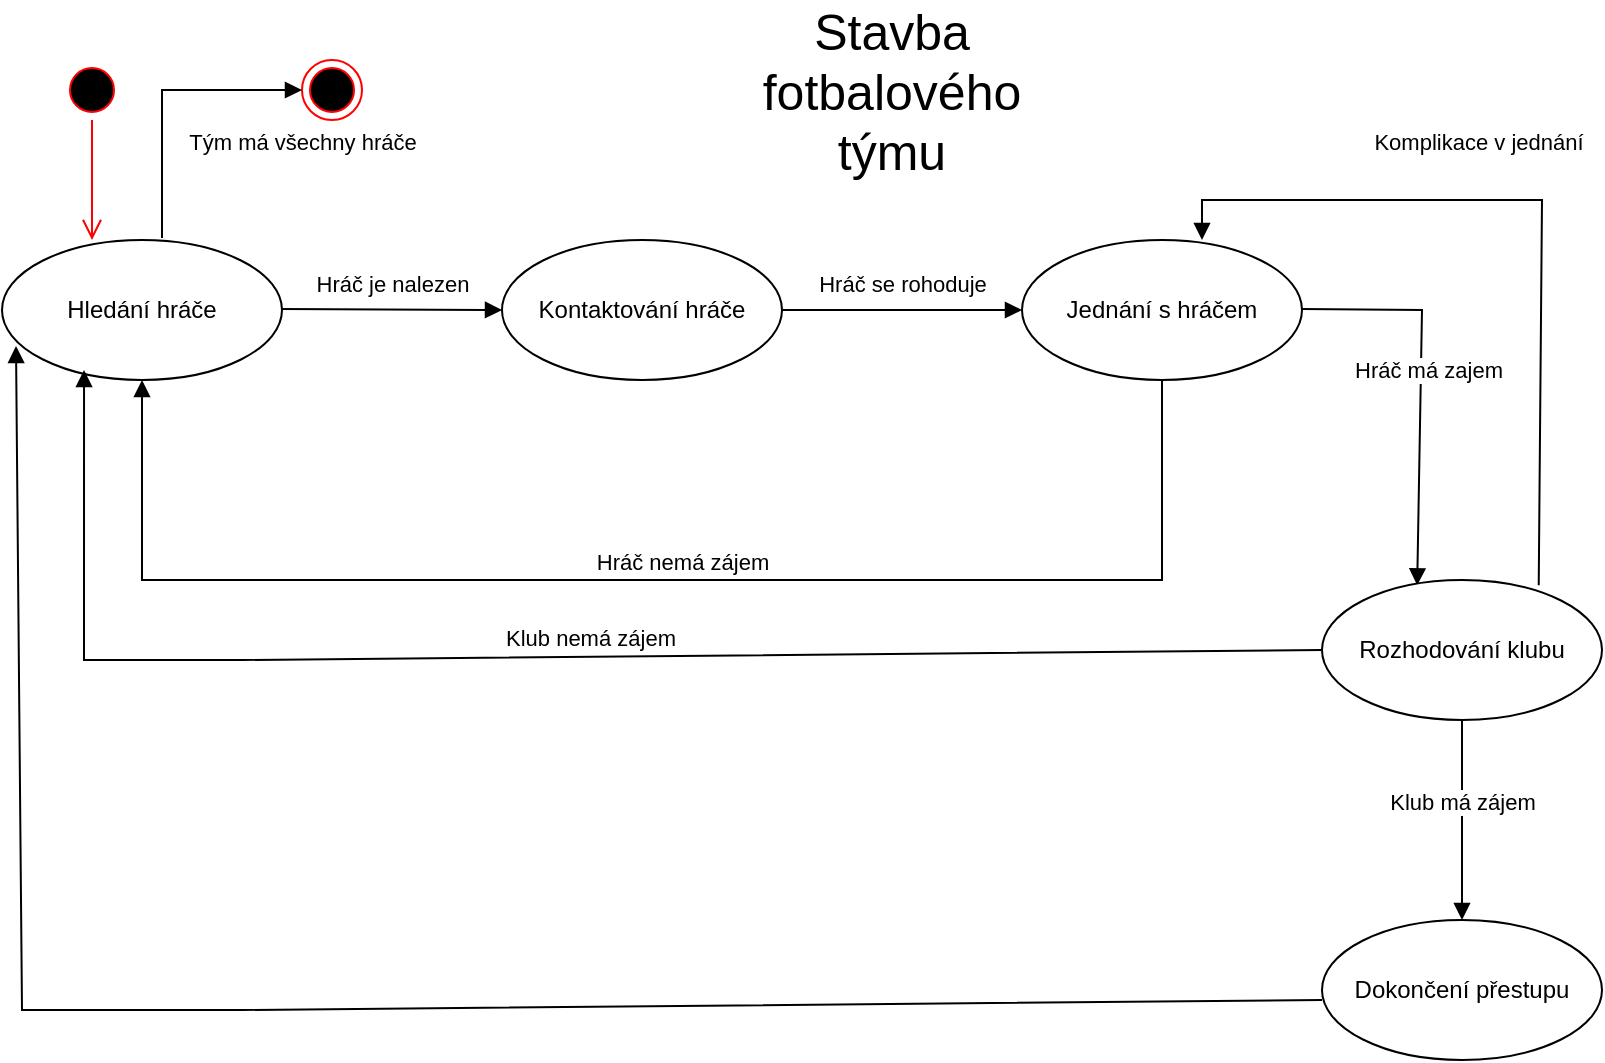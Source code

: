 <mxfile version="24.9.2">
  <diagram name="Stránka-1" id="vA2wckz-wIXNtxfnHtkk">
    <mxGraphModel dx="1213" dy="1937" grid="1" gridSize="10" guides="1" tooltips="1" connect="1" arrows="1" fold="1" page="1" pageScale="1" pageWidth="827" pageHeight="1169" math="0" shadow="0">
      <root>
        <mxCell id="0" />
        <mxCell id="1" parent="0" />
        <mxCell id="BY7HNwdbHU4oL1801LAm-1" value="Kontaktování hráče" style="ellipse;whiteSpace=wrap;html=1;" parent="1" vertex="1">
          <mxGeometry x="260" y="110" width="140" height="70" as="geometry" />
        </mxCell>
        <mxCell id="BY7HNwdbHU4oL1801LAm-3" value="Stavba fotbalového týmu" style="text;html=1;align=center;verticalAlign=middle;whiteSpace=wrap;rounded=0;fontSize=25;" parent="1" vertex="1">
          <mxGeometry x="370" y="20" width="170" height="30" as="geometry" />
        </mxCell>
        <mxCell id="BY7HNwdbHU4oL1801LAm-7" value="Jednání s hráčem" style="ellipse;whiteSpace=wrap;html=1;" parent="1" vertex="1">
          <mxGeometry x="520" y="110" width="140" height="70" as="geometry" />
        </mxCell>
        <mxCell id="BY7HNwdbHU4oL1801LAm-8" value="Hráč se rohoduje" style="html=1;verticalAlign=bottom;endArrow=block;curved=0;rounded=0;exitX=1;exitY=0.5;exitDx=0;exitDy=0;entryX=0;entryY=0.5;entryDx=0;entryDy=0;" parent="1" source="BY7HNwdbHU4oL1801LAm-1" target="BY7HNwdbHU4oL1801LAm-7" edge="1">
          <mxGeometry y="4" width="80" relative="1" as="geometry">
            <mxPoint x="300" y="144.5" as="sourcePoint" />
            <mxPoint x="380" y="144.5" as="targetPoint" />
            <mxPoint as="offset" />
          </mxGeometry>
        </mxCell>
        <mxCell id="BY7HNwdbHU4oL1801LAm-9" value="Hráč nemá zájem" style="html=1;verticalAlign=bottom;endArrow=block;curved=0;rounded=0;exitX=0.5;exitY=1;exitDx=0;exitDy=0;entryX=0.5;entryY=1;entryDx=0;entryDy=0;" parent="1" source="BY7HNwdbHU4oL1801LAm-7" target="BY7HNwdbHU4oL1801LAm-10" edge="1">
          <mxGeometry x="-0.042" width="80" relative="1" as="geometry">
            <mxPoint x="420" y="230" as="sourcePoint" />
            <mxPoint x="70" y="280" as="targetPoint" />
            <Array as="points">
              <mxPoint x="590" y="280" />
              <mxPoint x="80" y="280" />
            </Array>
            <mxPoint as="offset" />
          </mxGeometry>
        </mxCell>
        <mxCell id="BY7HNwdbHU4oL1801LAm-10" value="Hledání hráče" style="ellipse;whiteSpace=wrap;html=1;" parent="1" vertex="1">
          <mxGeometry x="10" y="110" width="140" height="70" as="geometry" />
        </mxCell>
        <mxCell id="BY7HNwdbHU4oL1801LAm-11" value="Hráč je nalezen" style="html=1;verticalAlign=bottom;endArrow=block;curved=0;rounded=0;exitX=1;exitY=0.5;exitDx=0;exitDy=0;entryX=0;entryY=0.5;entryDx=0;entryDy=0;" parent="1" target="BY7HNwdbHU4oL1801LAm-1" edge="1">
          <mxGeometry y="4" width="80" relative="1" as="geometry">
            <mxPoint x="150" y="144.5" as="sourcePoint" />
            <mxPoint x="270" y="144.5" as="targetPoint" />
            <mxPoint as="offset" />
          </mxGeometry>
        </mxCell>
        <mxCell id="BY7HNwdbHU4oL1801LAm-14" value="Hráč má zajem" style="html=1;verticalAlign=bottom;endArrow=block;curved=0;rounded=0;exitX=1;exitY=0.5;exitDx=0;exitDy=0;entryX=0.34;entryY=0.038;entryDx=0;entryDy=0;entryPerimeter=0;" parent="1" target="BY7HNwdbHU4oL1801LAm-15" edge="1">
          <mxGeometry y="4" width="80" relative="1" as="geometry">
            <mxPoint x="660" y="144.5" as="sourcePoint" />
            <mxPoint x="720" y="145" as="targetPoint" />
            <mxPoint as="offset" />
            <Array as="points">
              <mxPoint x="720" y="145" />
            </Array>
          </mxGeometry>
        </mxCell>
        <mxCell id="BY7HNwdbHU4oL1801LAm-15" value="Rozhodování klubu" style="ellipse;whiteSpace=wrap;html=1;" parent="1" vertex="1">
          <mxGeometry x="670" y="280" width="140" height="70" as="geometry" />
        </mxCell>
        <mxCell id="BY7HNwdbHU4oL1801LAm-16" value="Klub nemá zájem" style="html=1;verticalAlign=bottom;endArrow=block;curved=0;rounded=0;exitX=0;exitY=0.5;exitDx=0;exitDy=0;entryX=0.293;entryY=0.929;entryDx=0;entryDy=0;entryPerimeter=0;" parent="1" source="BY7HNwdbHU4oL1801LAm-15" target="BY7HNwdbHU4oL1801LAm-10" edge="1">
          <mxGeometry x="-0.042" width="80" relative="1" as="geometry">
            <mxPoint x="610" y="265" as="sourcePoint" />
            <mxPoint x="100" y="265" as="targetPoint" />
            <Array as="points">
              <mxPoint x="130" y="320" />
              <mxPoint x="51" y="320" />
            </Array>
            <mxPoint as="offset" />
          </mxGeometry>
        </mxCell>
        <mxCell id="BY7HNwdbHU4oL1801LAm-17" value="Klub má zájem" style="html=1;verticalAlign=bottom;endArrow=block;curved=0;rounded=0;exitX=0.5;exitY=1;exitDx=0;exitDy=0;" parent="1" source="BY7HNwdbHU4oL1801LAm-15" edge="1">
          <mxGeometry width="80" relative="1" as="geometry">
            <mxPoint x="680" y="420" as="sourcePoint" />
            <mxPoint x="740" y="450" as="targetPoint" />
          </mxGeometry>
        </mxCell>
        <mxCell id="BY7HNwdbHU4oL1801LAm-18" value="Dokončení přestupu" style="ellipse;whiteSpace=wrap;html=1;" parent="1" vertex="1">
          <mxGeometry x="670" y="450" width="140" height="70" as="geometry" />
        </mxCell>
        <mxCell id="BY7HNwdbHU4oL1801LAm-19" value="" style="html=1;verticalAlign=bottom;endArrow=block;curved=0;rounded=0;exitX=0;exitY=0.5;exitDx=0;exitDy=0;entryX=0.05;entryY=0.757;entryDx=0;entryDy=0;entryPerimeter=0;" parent="1" target="BY7HNwdbHU4oL1801LAm-10" edge="1">
          <mxGeometry x="-0.042" width="80" relative="1" as="geometry">
            <mxPoint x="670" y="490" as="sourcePoint" />
            <mxPoint x="51" y="350" as="targetPoint" />
            <Array as="points">
              <mxPoint x="130" y="495" />
              <mxPoint x="20" y="495" />
            </Array>
            <mxPoint as="offset" />
          </mxGeometry>
        </mxCell>
        <mxCell id="BY7HNwdbHU4oL1801LAm-20" value="" style="ellipse;html=1;shape=startState;fillColor=#000000;strokeColor=#ff0000;" parent="1" vertex="1">
          <mxGeometry x="40" y="20" width="30" height="30" as="geometry" />
        </mxCell>
        <mxCell id="BY7HNwdbHU4oL1801LAm-21" value="" style="edgeStyle=orthogonalEdgeStyle;html=1;verticalAlign=bottom;endArrow=open;endSize=8;strokeColor=#ff0000;rounded=0;" parent="1" source="BY7HNwdbHU4oL1801LAm-20" edge="1">
          <mxGeometry relative="1" as="geometry">
            <mxPoint x="55" y="110" as="targetPoint" />
          </mxGeometry>
        </mxCell>
        <mxCell id="BY7HNwdbHU4oL1801LAm-22" value="" style="ellipse;html=1;shape=endState;fillColor=#000000;strokeColor=#ff0000;" parent="1" vertex="1">
          <mxGeometry x="160" y="20" width="30" height="30" as="geometry" />
        </mxCell>
        <mxCell id="BY7HNwdbHU4oL1801LAm-23" value="Tým má všechny hráče" style="html=1;verticalAlign=bottom;endArrow=block;curved=0;rounded=0;entryX=0;entryY=0.5;entryDx=0;entryDy=0;" parent="1" target="BY7HNwdbHU4oL1801LAm-22" edge="1">
          <mxGeometry x="1" y="-35" width="80" relative="1" as="geometry">
            <mxPoint x="90" y="109" as="sourcePoint" />
            <mxPoint x="170" y="109" as="targetPoint" />
            <Array as="points">
              <mxPoint x="90" y="35" />
            </Array>
            <mxPoint as="offset" />
          </mxGeometry>
        </mxCell>
        <mxCell id="bnAF8IfCeO9Hkcr0dvcv-1" value="Komplikace v jednání" style="html=1;verticalAlign=bottom;endArrow=block;curved=0;rounded=0;exitX=0.774;exitY=0.038;exitDx=0;exitDy=0;exitPerimeter=0;" edge="1" parent="1" source="BY7HNwdbHU4oL1801LAm-15">
          <mxGeometry x="0.176" y="-20" width="80" relative="1" as="geometry">
            <mxPoint x="550" y="-28.5" as="sourcePoint" />
            <mxPoint x="610" y="110" as="targetPoint" />
            <mxPoint as="offset" />
            <Array as="points">
              <mxPoint x="780" y="90" />
              <mxPoint x="610" y="90" />
            </Array>
          </mxGeometry>
        </mxCell>
      </root>
    </mxGraphModel>
  </diagram>
</mxfile>
